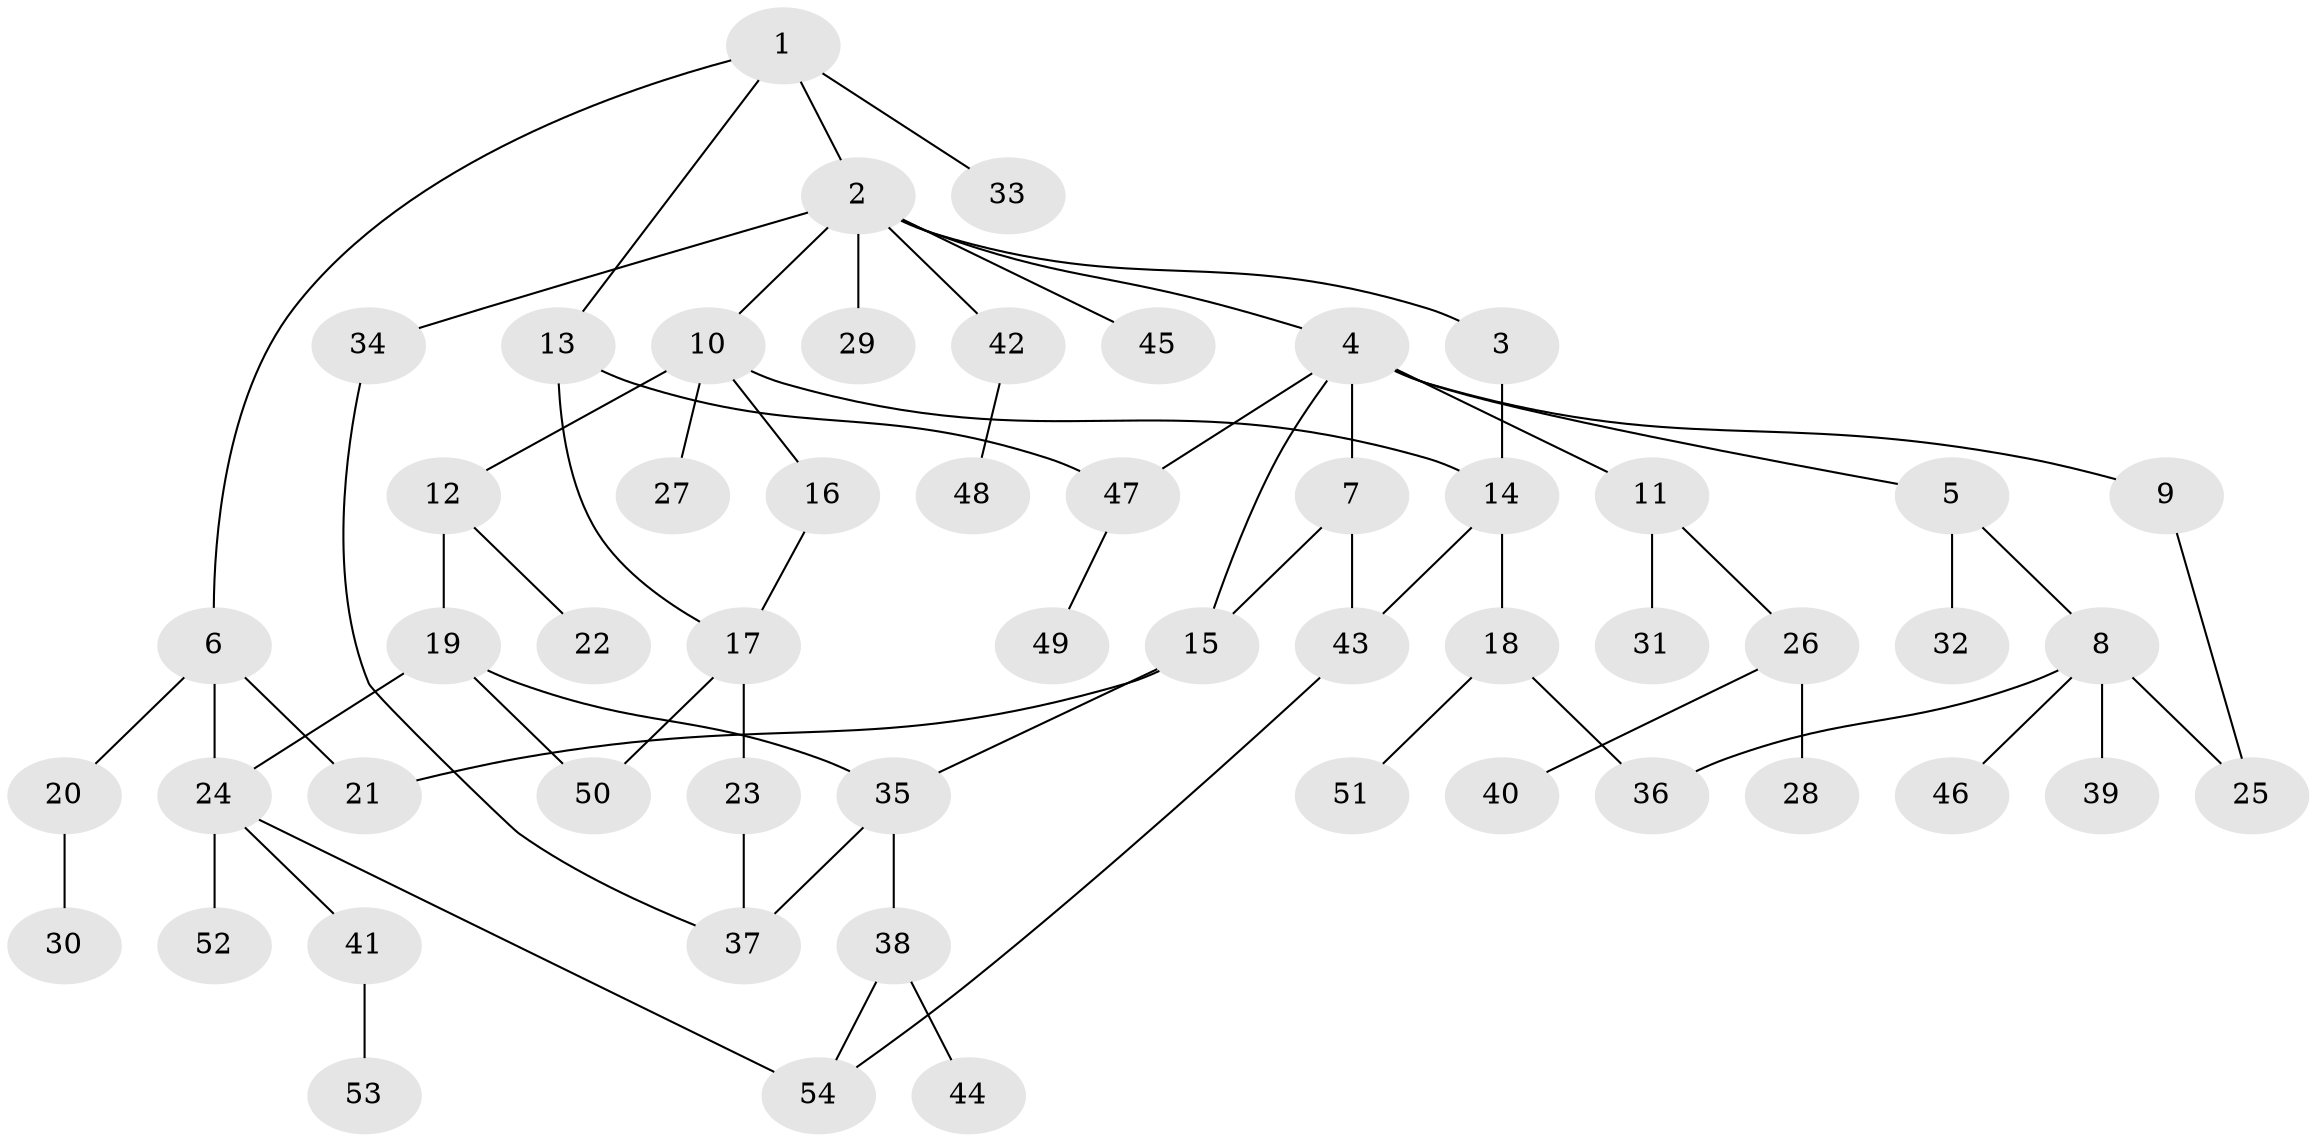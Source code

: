 // coarse degree distribution, {12: 0.05263157894736842, 3: 0.21052631578947367, 7: 0.05263157894736842, 2: 0.10526315789473684, 1: 0.5263157894736842, 5: 0.05263157894736842}
// Generated by graph-tools (version 1.1) at 2025/17/03/04/25 18:17:05]
// undirected, 54 vertices, 68 edges
graph export_dot {
graph [start="1"]
  node [color=gray90,style=filled];
  1;
  2;
  3;
  4;
  5;
  6;
  7;
  8;
  9;
  10;
  11;
  12;
  13;
  14;
  15;
  16;
  17;
  18;
  19;
  20;
  21;
  22;
  23;
  24;
  25;
  26;
  27;
  28;
  29;
  30;
  31;
  32;
  33;
  34;
  35;
  36;
  37;
  38;
  39;
  40;
  41;
  42;
  43;
  44;
  45;
  46;
  47;
  48;
  49;
  50;
  51;
  52;
  53;
  54;
  1 -- 2;
  1 -- 6;
  1 -- 13;
  1 -- 33;
  2 -- 3;
  2 -- 4;
  2 -- 10;
  2 -- 29;
  2 -- 34;
  2 -- 42;
  2 -- 45;
  3 -- 14;
  4 -- 5;
  4 -- 7;
  4 -- 9;
  4 -- 11;
  4 -- 15;
  4 -- 47;
  5 -- 8;
  5 -- 32;
  6 -- 20;
  6 -- 24;
  6 -- 21;
  7 -- 15;
  7 -- 43;
  8 -- 25;
  8 -- 36;
  8 -- 39;
  8 -- 46;
  9 -- 25;
  10 -- 12;
  10 -- 16;
  10 -- 27;
  10 -- 14;
  11 -- 26;
  11 -- 31;
  12 -- 19;
  12 -- 22;
  13 -- 47;
  13 -- 17;
  14 -- 18;
  14 -- 43;
  15 -- 21;
  15 -- 35;
  16 -- 17;
  17 -- 23;
  17 -- 50;
  18 -- 51;
  18 -- 36;
  19 -- 35;
  19 -- 50;
  19 -- 24;
  20 -- 30;
  23 -- 37;
  24 -- 41;
  24 -- 52;
  24 -- 54;
  26 -- 28;
  26 -- 40;
  34 -- 37;
  35 -- 38;
  35 -- 37;
  38 -- 44;
  38 -- 54;
  41 -- 53;
  42 -- 48;
  43 -- 54;
  47 -- 49;
}
